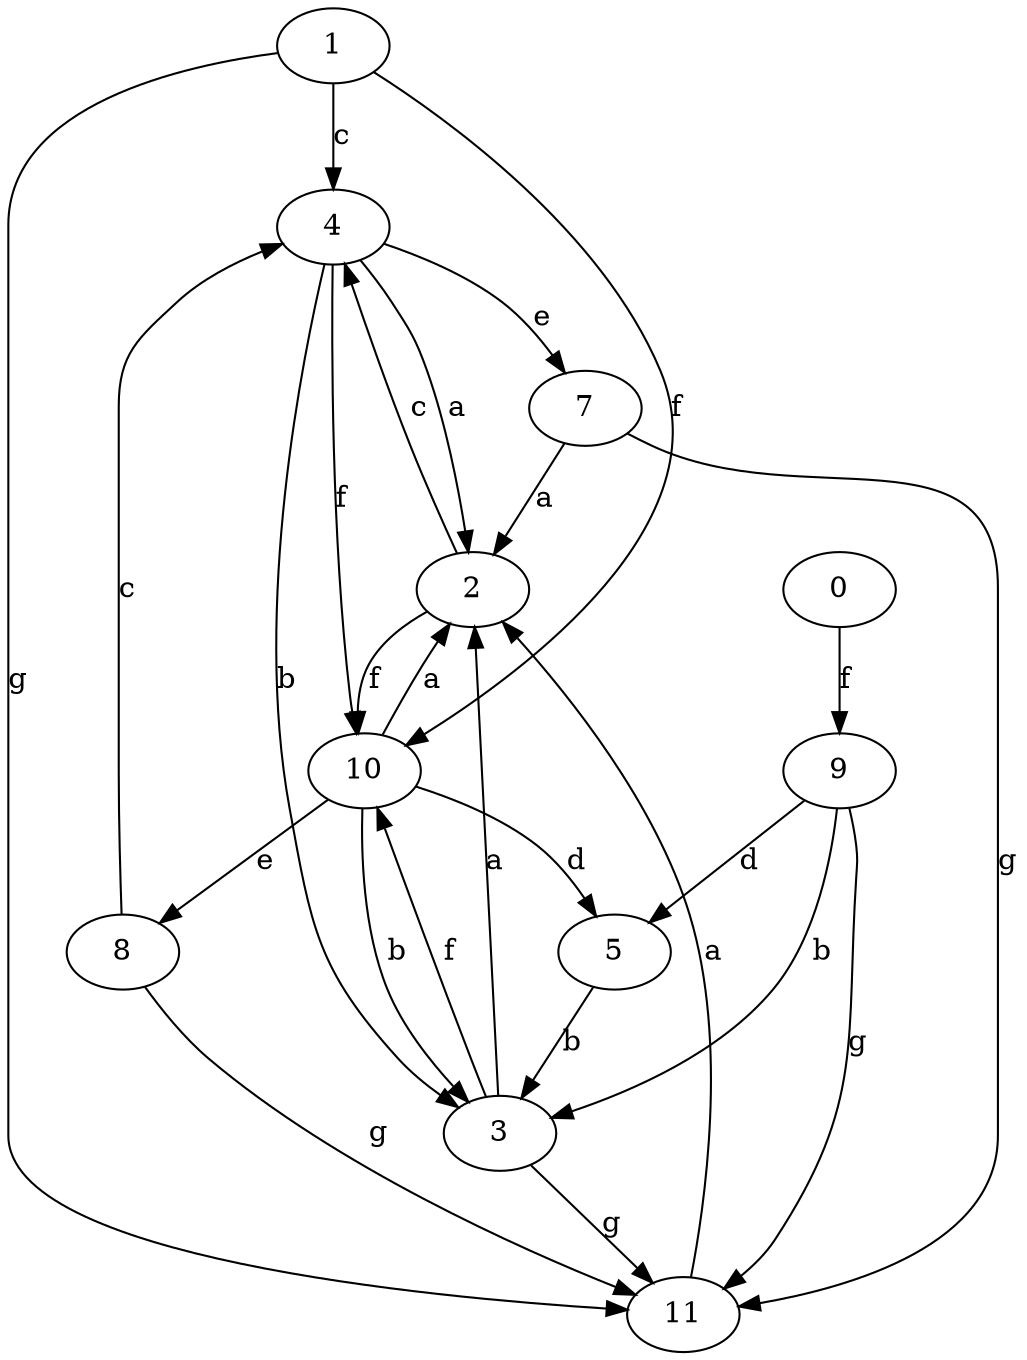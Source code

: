 strict digraph  {
1;
2;
3;
0;
4;
5;
7;
8;
9;
10;
11;
1 -> 4  [label=c];
1 -> 10  [label=f];
1 -> 11  [label=g];
2 -> 4  [label=c];
2 -> 10  [label=f];
3 -> 2  [label=a];
3 -> 10  [label=f];
3 -> 11  [label=g];
0 -> 9  [label=f];
4 -> 2  [label=a];
4 -> 3  [label=b];
4 -> 7  [label=e];
4 -> 10  [label=f];
5 -> 3  [label=b];
7 -> 2  [label=a];
7 -> 11  [label=g];
8 -> 4  [label=c];
8 -> 11  [label=g];
9 -> 3  [label=b];
9 -> 5  [label=d];
9 -> 11  [label=g];
10 -> 2  [label=a];
10 -> 3  [label=b];
10 -> 5  [label=d];
10 -> 8  [label=e];
11 -> 2  [label=a];
}

